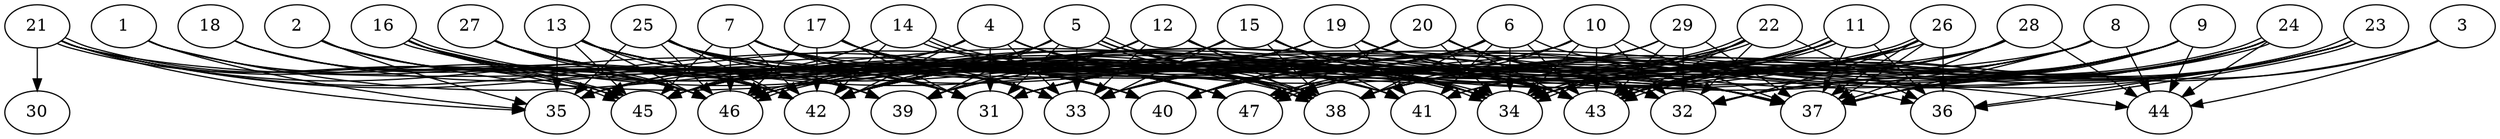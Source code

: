// DAG (tier=3-complex, mode=data, n=47, ccr=0.532, fat=0.766, density=0.757, regular=0.287, jump=0.315, mindata=4194304, maxdata=33554432)
// DAG automatically generated by daggen at Sun Aug 24 16:33:35 2025
// /home/ermia/Project/Environments/daggen/bin/daggen --dot --ccr 0.532 --fat 0.766 --regular 0.287 --density 0.757 --jump 0.315 --mindata 4194304 --maxdata 33554432 -n 47 
digraph G {
  1 [size="1928732258162687606784", alpha="0.08", expect_size="964366129081343803392"]
  1 -> 35 [size ="1239570645516288"]
  1 -> 41 [size ="1239570645516288"]
  1 -> 42 [size ="1239570645516288"]
  1 -> 46 [size ="1239570645516288"]
  2 [size="4468359073765181952", alpha="0.17", expect_size="2234179536882590976"]
  2 -> 35 [size ="1759328696532992"]
  2 -> 39 [size ="1759328696532992"]
  2 -> 42 [size ="1759328696532992"]
  2 -> 43 [size ="1759328696532992"]
  2 -> 46 [size ="1759328696532992"]
  3 [size="127397624818782528", alpha="0.12", expect_size="63698812409391264"]
  3 -> 34 [size ="4413681567793152"]
  3 -> 37 [size ="4413681567793152"]
  3 -> 44 [size ="4413681567793152"]
  4 [size="11023394496122020", alpha="0.17", expect_size="5511697248061010"]
  4 -> 31 [size ="854366839898112"]
  4 -> 33 [size ="854366839898112"]
  4 -> 34 [size ="854366839898112"]
  4 -> 35 [size ="854366839898112"]
  4 -> 37 [size ="854366839898112"]
  4 -> 38 [size ="854366839898112"]
  4 -> 42 [size ="854366839898112"]
  4 -> 43 [size ="854366839898112"]
  4 -> 45 [size ="854366839898112"]
  5 [size="32579409004396908", alpha="0.10", expect_size="16289704502198454"]
  5 -> 31 [size ="535127499210752"]
  5 -> 32 [size ="535127499210752"]
  5 -> 33 [size ="535127499210752"]
  5 -> 34 [size ="535127499210752"]
  5 -> 38 [size ="535127499210752"]
  5 -> 38 [size ="535127499210752"]
  5 -> 39 [size ="535127499210752"]
  5 -> 41 [size ="535127499210752"]
  5 -> 42 [size ="535127499210752"]
  5 -> 45 [size ="535127499210752"]
  6 [size="22471197639216578560", alpha="0.04", expect_size="11235598819608289280"]
  6 -> 34 [size ="7966039052648448"]
  6 -> 37 [size ="7966039052648448"]
  6 -> 38 [size ="7966039052648448"]
  6 -> 39 [size ="7966039052648448"]
  6 -> 40 [size ="7966039052648448"]
  6 -> 41 [size ="7966039052648448"]
  6 -> 43 [size ="7966039052648448"]
  6 -> 45 [size ="7966039052648448"]
  7 [size="23583409979290288128000", alpha="0.16", expect_size="11791704989645144064000"]
  7 -> 31 [size ="6579017691955200"]
  7 -> 33 [size ="6579017691955200"]
  7 -> 37 [size ="6579017691955200"]
  7 -> 38 [size ="6579017691955200"]
  7 -> 42 [size ="6579017691955200"]
  7 -> 43 [size ="6579017691955200"]
  7 -> 45 [size ="6579017691955200"]
  7 -> 46 [size ="6579017691955200"]
  7 -> 47 [size ="6579017691955200"]
  8 [size="57903879522185312", alpha="0.10", expect_size="28951939761092656"]
  8 -> 34 [size ="956108172689408"]
  8 -> 37 [size ="956108172689408"]
  8 -> 38 [size ="956108172689408"]
  8 -> 41 [size ="956108172689408"]
  8 -> 42 [size ="956108172689408"]
  8 -> 43 [size ="956108172689408"]
  8 -> 44 [size ="956108172689408"]
  8 -> 46 [size ="956108172689408"]
  9 [size="6523377123956514816", alpha="0.01", expect_size="3261688561978257408"]
  9 -> 31 [size ="4703450906492928"]
  9 -> 32 [size ="4703450906492928"]
  9 -> 34 [size ="4703450906492928"]
  9 -> 37 [size ="4703450906492928"]
  9 -> 38 [size ="4703450906492928"]
  9 -> 40 [size ="4703450906492928"]
  9 -> 43 [size ="4703450906492928"]
  9 -> 44 [size ="4703450906492928"]
  9 -> 47 [size ="4703450906492928"]
  10 [size="782496899422723506176", alpha="0.17", expect_size="391248449711361753088"]
  10 -> 31 [size ="679326261444608"]
  10 -> 32 [size ="679326261444608"]
  10 -> 34 [size ="679326261444608"]
  10 -> 37 [size ="679326261444608"]
  10 -> 38 [size ="679326261444608"]
  10 -> 39 [size ="679326261444608"]
  10 -> 42 [size ="679326261444608"]
  10 -> 43 [size ="679326261444608"]
  11 [size="16545290614689330", alpha="0.05", expect_size="8272645307344665"]
  11 -> 31 [size ="292304476700672"]
  11 -> 34 [size ="292304476700672"]
  11 -> 34 [size ="292304476700672"]
  11 -> 36 [size ="292304476700672"]
  11 -> 37 [size ="292304476700672"]
  11 -> 38 [size ="292304476700672"]
  11 -> 39 [size ="292304476700672"]
  11 -> 42 [size ="292304476700672"]
  11 -> 43 [size ="292304476700672"]
  11 -> 47 [size ="292304476700672"]
  12 [size="344395860958627776", alpha="0.02", expect_size="172197930479313888"]
  12 -> 33 [size ="8318312303820800"]
  12 -> 34 [size ="8318312303820800"]
  12 -> 35 [size ="8318312303820800"]
  12 -> 36 [size ="8318312303820800"]
  12 -> 38 [size ="8318312303820800"]
  12 -> 39 [size ="8318312303820800"]
  12 -> 42 [size ="8318312303820800"]
  12 -> 43 [size ="8318312303820800"]
  13 [size="8223820746428247040", alpha="0.09", expect_size="4111910373214123520"]
  13 -> 32 [size ="3222896491102208"]
  13 -> 34 [size ="3222896491102208"]
  13 -> 35 [size ="3222896491102208"]
  13 -> 38 [size ="3222896491102208"]
  13 -> 40 [size ="3222896491102208"]
  13 -> 42 [size ="3222896491102208"]
  13 -> 45 [size ="3222896491102208"]
  13 -> 46 [size ="3222896491102208"]
  13 -> 47 [size ="3222896491102208"]
  14 [size="13318039265732468932608", alpha="0.10", expect_size="6659019632866234466304"]
  14 -> 34 [size ="4494867019333632"]
  14 -> 34 [size ="4494867019333632"]
  14 -> 42 [size ="4494867019333632"]
  14 -> 45 [size ="4494867019333632"]
  14 -> 47 [size ="4494867019333632"]
  15 [size="11706522695951331328", alpha="0.19", expect_size="5853261347975665664"]
  15 -> 32 [size ="5036906253385728"]
  15 -> 33 [size ="5036906253385728"]
  15 -> 34 [size ="5036906253385728"]
  15 -> 38 [size ="5036906253385728"]
  15 -> 41 [size ="5036906253385728"]
  15 -> 42 [size ="5036906253385728"]
  15 -> 43 [size ="5036906253385728"]
  15 -> 45 [size ="5036906253385728"]
  16 [size="257206265026244448", alpha="0.06", expect_size="128603132513122224"]
  16 -> 31 [size ="4225996370739200"]
  16 -> 34 [size ="4225996370739200"]
  16 -> 38 [size ="4225996370739200"]
  16 -> 38 [size ="4225996370739200"]
  16 -> 39 [size ="4225996370739200"]
  16 -> 42 [size ="4225996370739200"]
  16 -> 45 [size ="4225996370739200"]
  16 -> 46 [size ="4225996370739200"]
  17 [size="1880051778773300992", alpha="0.10", expect_size="940025889386650496"]
  17 -> 31 [size ="1388815331622912"]
  17 -> 33 [size ="1388815331622912"]
  17 -> 34 [size ="1388815331622912"]
  17 -> 38 [size ="1388815331622912"]
  17 -> 40 [size ="1388815331622912"]
  17 -> 41 [size ="1388815331622912"]
  17 -> 42 [size ="1388815331622912"]
  17 -> 46 [size ="1388815331622912"]
  18 [size="6411431889719056", alpha="0.02", expect_size="3205715944859528"]
  18 -> 40 [size ="279862216491008"]
  18 -> 42 [size ="279862216491008"]
  18 -> 45 [size ="279862216491008"]
  18 -> 46 [size ="279862216491008"]
  19 [size="1188871111219574272", alpha="0.02", expect_size="594435555609787136"]
  19 -> 37 [size ="529114503053312"]
  19 -> 39 [size ="529114503053312"]
  19 -> 41 [size ="529114503053312"]
  19 -> 42 [size ="529114503053312"]
  19 -> 43 [size ="529114503053312"]
  19 -> 44 [size ="529114503053312"]
  19 -> 45 [size ="529114503053312"]
  19 -> 46 [size ="529114503053312"]
  20 [size="2664258489814927872", alpha="0.17", expect_size="1332129244907463936"]
  20 -> 32 [size ="1525880824266752"]
  20 -> 33 [size ="1525880824266752"]
  20 -> 34 [size ="1525880824266752"]
  20 -> 37 [size ="1525880824266752"]
  20 -> 40 [size ="1525880824266752"]
  20 -> 43 [size ="1525880824266752"]
  20 -> 45 [size ="1525880824266752"]
  20 -> 46 [size ="1525880824266752"]
  20 -> 47 [size ="1525880824266752"]
  21 [size="3474359330925744640", alpha="0.20", expect_size="1737179665462872320"]
  21 -> 30 [size ="1418547301449728"]
  21 -> 31 [size ="1418547301449728"]
  21 -> 35 [size ="1418547301449728"]
  21 -> 40 [size ="1418547301449728"]
  21 -> 43 [size ="1418547301449728"]
  21 -> 45 [size ="1418547301449728"]
  21 -> 45 [size ="1418547301449728"]
  21 -> 46 [size ="1418547301449728"]
  21 -> 47 [size ="1418547301449728"]
  22 [size="10214832576346409926656", alpha="0.06", expect_size="5107416288173204963328"]
  22 -> 31 [size ="3766264547770368"]
  22 -> 32 [size ="3766264547770368"]
  22 -> 34 [size ="3766264547770368"]
  22 -> 36 [size ="3766264547770368"]
  22 -> 40 [size ="3766264547770368"]
  22 -> 43 [size ="3766264547770368"]
  22 -> 46 [size ="3766264547770368"]
  22 -> 47 [size ="3766264547770368"]
  22 -> 47 [size ="3766264547770368"]
  23 [size="15676777086767232712704", alpha="0.07", expect_size="7838388543383616356352"]
  23 -> 32 [size ="5011039687016448"]
  23 -> 34 [size ="5011039687016448"]
  23 -> 36 [size ="5011039687016448"]
  23 -> 36 [size ="5011039687016448"]
  23 -> 38 [size ="5011039687016448"]
  23 -> 40 [size ="5011039687016448"]
  23 -> 41 [size ="5011039687016448"]
  23 -> 43 [size ="5011039687016448"]
  24 [size="15078420146933490253824", alpha="0.00", expect_size="7539210073466745126912"]
  24 -> 32 [size ="4882705686724608"]
  24 -> 33 [size ="4882705686724608"]
  24 -> 34 [size ="4882705686724608"]
  24 -> 37 [size ="4882705686724608"]
  24 -> 38 [size ="4882705686724608"]
  24 -> 40 [size ="4882705686724608"]
  24 -> 43 [size ="4882705686724608"]
  24 -> 43 [size ="4882705686724608"]
  24 -> 44 [size ="4882705686724608"]
  25 [size="241806230023984644096", alpha="0.03", expect_size="120903115011992322048"]
  25 -> 31 [size ="310504794882048"]
  25 -> 32 [size ="310504794882048"]
  25 -> 33 [size ="310504794882048"]
  25 -> 35 [size ="310504794882048"]
  25 -> 37 [size ="310504794882048"]
  25 -> 38 [size ="310504794882048"]
  25 -> 39 [size ="310504794882048"]
  25 -> 40 [size ="310504794882048"]
  25 -> 42 [size ="310504794882048"]
  25 -> 46 [size ="310504794882048"]
  25 -> 47 [size ="310504794882048"]
  26 [size="3436780481528913920", alpha="0.09", expect_size="1718390240764456960"]
  26 -> 32 [size ="1395731839582208"]
  26 -> 33 [size ="1395731839582208"]
  26 -> 36 [size ="1395731839582208"]
  26 -> 37 [size ="1395731839582208"]
  26 -> 37 [size ="1395731839582208"]
  26 -> 38 [size ="1395731839582208"]
  26 -> 41 [size ="1395731839582208"]
  26 -> 43 [size ="1395731839582208"]
  26 -> 46 [size ="1395731839582208"]
  26 -> 46 [size ="1395731839582208"]
  26 -> 47 [size ="1395731839582208"]
  27 [size="6413571720885133312", alpha="0.17", expect_size="3206785860442566656"]
  27 -> 31 [size ="3008238454833152"]
  27 -> 33 [size ="3008238454833152"]
  27 -> 38 [size ="3008238454833152"]
  27 -> 39 [size ="3008238454833152"]
  27 -> 40 [size ="3008238454833152"]
  27 -> 42 [size ="3008238454833152"]
  27 -> 46 [size ="3008238454833152"]
  27 -> 47 [size ="3008238454833152"]
  28 [size="688214669458252234752", alpha="0.09", expect_size="344107334729126117376"]
  28 -> 34 [size ="623599757033472"]
  28 -> 35 [size ="623599757033472"]
  28 -> 37 [size ="623599757033472"]
  28 -> 38 [size ="623599757033472"]
  28 -> 42 [size ="623599757033472"]
  28 -> 43 [size ="623599757033472"]
  28 -> 44 [size ="623599757033472"]
  29 [size="30802886098039464", alpha="0.02", expect_size="15401443049019732"]
  29 -> 31 [size ="2785669894111232"]
  29 -> 32 [size ="2785669894111232"]
  29 -> 37 [size ="2785669894111232"]
  29 -> 40 [size ="2785669894111232"]
  29 -> 42 [size ="2785669894111232"]
  29 -> 43 [size ="2785669894111232"]
  29 -> 47 [size ="2785669894111232"]
  30 [size="17319639337714424", alpha="0.15", expect_size="8659819668857212"]
  31 [size="13692592921858568880128", alpha="0.07", expect_size="6846296460929284440064"]
  32 [size="86976336856781440", alpha="0.08", expect_size="43488168428390720"]
  33 [size="23689675587357247537152", alpha="0.03", expect_size="11844837793678623768576"]
  34 [size="12287755383895752704000", alpha="0.03", expect_size="6143877691947876352000"]
  35 [size="4953450284320347389952", alpha="0.12", expect_size="2476725142160173694976"]
  36 [size="312581050595398016", alpha="0.06", expect_size="156290525297699008"]
  37 [size="19510645059261300736000", alpha="0.17", expect_size="9755322529630650368000"]
  38 [size="5666371053130434560", alpha="0.02", expect_size="2833185526565217280"]
  39 [size="5289269918544429056000", alpha="0.16", expect_size="2644634959272214528000"]
  40 [size="8249764274936922112", alpha="0.07", expect_size="4124882137468461056"]
  41 [size="247215555231464448", alpha="0.07", expect_size="123607777615732224"]
  42 [size="2093521258639528960", alpha="0.20", expect_size="1046760629319764480"]
  43 [size="29901872812435084", alpha="0.01", expect_size="14950936406217542"]
  44 [size="1980698646903112960", alpha="0.00", expect_size="990349323451556480"]
  45 [size="1457064179968654336", alpha="0.12", expect_size="728532089984327168"]
  46 [size="8728541953790083858432", alpha="0.00", expect_size="4364270976895041929216"]
  47 [size="856448286087473790976", alpha="0.14", expect_size="428224143043736895488"]
}